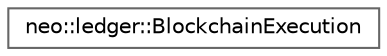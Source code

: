 digraph "Graphical Class Hierarchy"
{
 // LATEX_PDF_SIZE
  bgcolor="transparent";
  edge [fontname=Helvetica,fontsize=10,labelfontname=Helvetica,labelfontsize=10];
  node [fontname=Helvetica,fontsize=10,shape=box,height=0.2,width=0.4];
  rankdir="LR";
  Node0 [id="Node000000",label="neo::ledger::BlockchainExecution",height=0.2,width=0.4,color="grey40", fillcolor="white", style="filled",URL="$classneo_1_1ledger_1_1_blockchain_execution.html",tooltip="Handles blockchain execution."];
}

